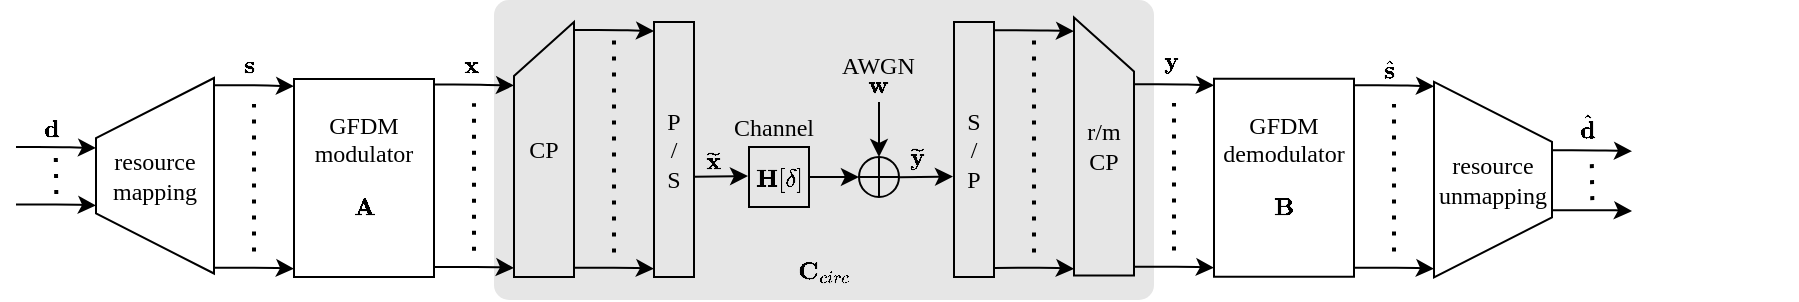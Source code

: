 <mxfile version="13.7.3" type="device"><diagram id="kgpKYQtTHZ0yAKxKKP6v" name="Page-1"><mxGraphModel dx="1106" dy="860" grid="1" gridSize="10" guides="1" tooltips="1" connect="1" arrows="1" fold="1" page="1" pageScale="1" pageWidth="850" pageHeight="1100" math="1" shadow="0"><root><mxCell id="0"/><mxCell id="1" parent="0"/><mxCell id="hkhzS2_KRgTPWEiNly8_-1" value="" style="rounded=1;whiteSpace=wrap;html=1;strokeColor=none;fillColor=#E6E6E6;arcSize=5;" parent="1" vertex="1"><mxGeometry x="260" y="180" width="330" height="150" as="geometry"/></mxCell><mxCell id="mlKEXU8RvEvhg793acPe-8" value="&lt;span style=&quot;color: rgb(0, 0, 0); font-size: 12px; font-style: normal; font-weight: 400; letter-spacing: normal; text-align: center; text-indent: 0px; text-transform: none; word-spacing: 0px; background-color: rgb(248, 249, 250); display: inline; float: none;&quot;&gt;$$\mathbf{d}$$&lt;/span&gt;" style="text;whiteSpace=wrap;html=1;fontFamily=Times New Roman;" parent="1" vertex="1"><mxGeometry x="33" y="219" width="10" height="40" as="geometry"/></mxCell><mxCell id="mlKEXU8RvEvhg793acPe-23" value="P&lt;br&gt;/&lt;br&gt;S" style="rounded=0;whiteSpace=wrap;html=1;fontFamily=Times New Roman;fillColor=none;" parent="1" vertex="1"><mxGeometry x="340" y="191" width="20" height="127.5" as="geometry"/></mxCell><mxCell id="mlKEXU8RvEvhg793acPe-68" style="edgeStyle=orthogonalEdgeStyle;rounded=0;orthogonalLoop=1;jettySize=auto;html=1;entryX=0.855;entryY=0.855;entryDx=0;entryDy=0;entryPerimeter=0;fontSize=24;fontFamily=Times New Roman;" parent="1" source="mlKEXU8RvEvhg793acPe-25" target="mlKEXU8RvEvhg793acPe-44" edge="1"><mxGeometry relative="1" as="geometry"/></mxCell><mxCell id="mlKEXU8RvEvhg793acPe-25" value="&lt;span style=&quot;&quot;&gt;$$\mathbf{H}[\delta]$$&lt;/span&gt;" style="rounded=0;whiteSpace=wrap;html=1;fontFamily=Times New Roman;fillColor=none;" parent="1" vertex="1"><mxGeometry x="387.5" y="253.5" width="30" height="30" as="geometry"/></mxCell><mxCell id="mlKEXU8RvEvhg793acPe-42" value="&lt;span style=&quot;color: rgb(0, 0, 0); font-size: 12px; font-style: normal; font-weight: 400; letter-spacing: normal; text-align: center; text-indent: 0px; text-transform: none; word-spacing: 0px; background-color: rgb(248, 249, 250); display: inline; float: none;&quot;&gt;$$\widetilde{\mathbf{y}}$$&lt;/span&gt;" style="text;whiteSpace=wrap;html=1;fontFamily=Times New Roman;" parent="1" vertex="1"><mxGeometry x="465.5" y="233.25" width="12" height="40" as="geometry"/></mxCell><mxCell id="mlKEXU8RvEvhg793acPe-44" value="" style="verticalLabelPosition=bottom;verticalAlign=top;html=1;shape=mxgraph.flowchart.or;rounded=0;direction=south;rotation=45;fontFamily=Times New Roman;fillColor=none;" parent="1" vertex="1"><mxGeometry x="442.5" y="258.5" width="20" height="20" as="geometry"/></mxCell><mxCell id="mlKEXU8RvEvhg793acPe-60" value="&lt;span style=&quot;color: rgb(0, 0, 0); font-size: 12px; font-style: normal; font-weight: 400; letter-spacing: normal; text-align: center; text-indent: 0px; text-transform: none; word-spacing: 0px; background-color: rgb(248, 249, 250); display: inline; float: none;&quot;&gt;$$\mathbf{w}$$&lt;/span&gt;" style="text;whiteSpace=wrap;html=1;fontFamily=Times New Roman;" parent="1" vertex="1"><mxGeometry x="444.5" y="196.5" width="20" height="40" as="geometry"/></mxCell><mxCell id="mlKEXU8RvEvhg793acPe-69" value="" style="endArrow=classic;html=1;fontSize=24;entryX=0.145;entryY=0.855;entryDx=0;entryDy=0;entryPerimeter=0;fontFamily=Times New Roman;" parent="1" target="mlKEXU8RvEvhg793acPe-44" edge="1"><mxGeometry width="50" height="50" relative="1" as="geometry"><mxPoint x="452.5" y="231" as="sourcePoint"/><mxPoint x="429.5" y="284.5" as="targetPoint"/></mxGeometry></mxCell><mxCell id="PncQOkQU8mbkIJzHWDiO-9" value="" style="edgeStyle=orthogonalEdgeStyle;orthogonalLoop=1;jettySize=auto;html=1;fontFamily=Times New Roman;" parent="1" edge="1"><mxGeometry relative="1" as="geometry"><mxPoint x="21" y="253.51" as="sourcePoint"/><mxPoint x="61" y="254.01" as="targetPoint"/><Array as="points"><mxPoint x="41" y="253.49"/></Array></mxGeometry></mxCell><mxCell id="PncQOkQU8mbkIJzHWDiO-10" value="" style="endArrow=none;dashed=1;html=1;dashPattern=1 3;strokeWidth=2;fontFamily=Times New Roman;" parent="1" edge="1"><mxGeometry width="50" height="50" relative="1" as="geometry"><mxPoint x="41.15" y="277.02" as="sourcePoint"/><mxPoint x="40.85" y="254.52" as="targetPoint"/></mxGeometry></mxCell><mxCell id="PncQOkQU8mbkIJzHWDiO-11" value="" style="edgeStyle=orthogonalEdgeStyle;orthogonalLoop=1;jettySize=auto;html=1;fontFamily=Times New Roman;" parent="1" edge="1"><mxGeometry relative="1" as="geometry"><mxPoint x="21" y="282.26" as="sourcePoint"/><mxPoint x="61" y="282.74" as="targetPoint"/><Array as="points"><mxPoint x="51" y="282.76"/><mxPoint x="51" y="282.76"/></Array></mxGeometry></mxCell><mxCell id="PncQOkQU8mbkIJzHWDiO-13" value="" style="edgeStyle=orthogonalEdgeStyle;orthogonalLoop=1;jettySize=auto;html=1;fontFamily=Times New Roman;" parent="1" edge="1"><mxGeometry relative="1" as="geometry"><mxPoint x="230" y="222.25" as="sourcePoint"/><mxPoint x="270" y="222.75" as="targetPoint"/><Array as="points"><mxPoint x="250" y="222.23"/></Array></mxGeometry></mxCell><mxCell id="PncQOkQU8mbkIJzHWDiO-14" value="" style="edgeStyle=orthogonalEdgeStyle;orthogonalLoop=1;jettySize=auto;html=1;fontFamily=Times New Roman;" parent="1" edge="1"><mxGeometry relative="1" as="geometry"><mxPoint x="230" y="313.52" as="sourcePoint"/><mxPoint x="270" y="314" as="targetPoint"/><Array as="points"><mxPoint x="260" y="314.02"/><mxPoint x="260" y="314.02"/></Array></mxGeometry></mxCell><mxCell id="PncQOkQU8mbkIJzHWDiO-15" value="" style="endArrow=none;dashed=1;html=1;dashPattern=1 3;strokeWidth=2;fontFamily=Times New Roman;" parent="1" edge="1"><mxGeometry width="50" height="50" relative="1" as="geometry"><mxPoint x="250" y="305.38" as="sourcePoint"/><mxPoint x="250.0" y="231.63" as="targetPoint"/></mxGeometry></mxCell><mxCell id="PncQOkQU8mbkIJzHWDiO-17" value="&lt;span&gt;CP&lt;/span&gt;" style="shape=manualInput;whiteSpace=wrap;html=1;size=27;fontFamily=Times New Roman;fillColor=none;" parent="1" vertex="1"><mxGeometry x="270" y="191" width="30" height="127.5" as="geometry"/></mxCell><mxCell id="PncQOkQU8mbkIJzHWDiO-18" value="" style="edgeStyle=orthogonalEdgeStyle;orthogonalLoop=1;jettySize=auto;html=1;fontFamily=Times New Roman;" parent="1" edge="1"><mxGeometry relative="1" as="geometry"><mxPoint x="300" y="195.03" as="sourcePoint"/><mxPoint x="340" y="195.53" as="targetPoint"/><Array as="points"><mxPoint x="320" y="195.01"/></Array></mxGeometry></mxCell><mxCell id="PncQOkQU8mbkIJzHWDiO-19" value="" style="edgeStyle=orthogonalEdgeStyle;orthogonalLoop=1;jettySize=auto;html=1;fontFamily=Times New Roman;" parent="1" edge="1"><mxGeometry relative="1" as="geometry"><mxPoint x="300" y="313.89" as="sourcePoint"/><mxPoint x="340" y="314.37" as="targetPoint"/><Array as="points"><mxPoint x="330" y="314.39"/><mxPoint x="330" y="314.39"/></Array></mxGeometry></mxCell><mxCell id="PncQOkQU8mbkIJzHWDiO-20" value="" style="endArrow=none;dashed=1;html=1;dashPattern=1 3;strokeWidth=2;fontFamily=Times New Roman;" parent="1" edge="1"><mxGeometry width="50" height="50" relative="1" as="geometry"><mxPoint x="320" y="306.25" as="sourcePoint"/><mxPoint x="320" y="198.75" as="targetPoint"/></mxGeometry></mxCell><mxCell id="PncQOkQU8mbkIJzHWDiO-28" value="S&lt;br&gt;/&lt;br&gt;P" style="rounded=0;whiteSpace=wrap;html=1;fontFamily=Times New Roman;fillColor=none;" parent="1" vertex="1"><mxGeometry x="490" y="191" width="20" height="127.5" as="geometry"/></mxCell><mxCell id="PncQOkQU8mbkIJzHWDiO-30" value="" style="edgeStyle=orthogonalEdgeStyle;orthogonalLoop=1;jettySize=auto;html=1;fontFamily=Times New Roman;" parent="1" edge="1"><mxGeometry relative="1" as="geometry"><mxPoint x="510" y="195.08" as="sourcePoint"/><mxPoint x="550" y="195.58" as="targetPoint"/><Array as="points"><mxPoint x="530" y="195.06"/></Array></mxGeometry></mxCell><mxCell id="PncQOkQU8mbkIJzHWDiO-31" value="" style="edgeStyle=orthogonalEdgeStyle;orthogonalLoop=1;jettySize=auto;html=1;fontFamily=Times New Roman;" parent="1" edge="1"><mxGeometry relative="1" as="geometry"><mxPoint x="510" y="313.94" as="sourcePoint"/><mxPoint x="550" y="314.42" as="targetPoint"/><Array as="points"><mxPoint x="540" y="314.44"/><mxPoint x="540" y="314.44"/></Array></mxGeometry></mxCell><mxCell id="PncQOkQU8mbkIJzHWDiO-32" value="" style="endArrow=none;dashed=1;html=1;dashPattern=1 3;strokeWidth=2;fontFamily=Times New Roman;" parent="1" edge="1"><mxGeometry width="50" height="50" relative="1" as="geometry"><mxPoint x="530" y="306.3" as="sourcePoint"/><mxPoint x="530" y="198.8" as="targetPoint"/></mxGeometry></mxCell><mxCell id="PncQOkQU8mbkIJzHWDiO-33" value="&lt;span&gt;r/m&lt;br&gt;CP&lt;/span&gt;" style="shape=manualInput;whiteSpace=wrap;html=1;size=27;flipH=1;fontFamily=Times New Roman;fillColor=none;" parent="1" vertex="1"><mxGeometry x="550" y="188.75" width="30" height="129" as="geometry"/></mxCell><mxCell id="PncQOkQU8mbkIJzHWDiO-34" value="" style="edgeStyle=orthogonalEdgeStyle;orthogonalLoop=1;jettySize=auto;html=1;fontFamily=Times New Roman;" parent="1" edge="1"><mxGeometry relative="1" as="geometry"><mxPoint x="580" y="222.14" as="sourcePoint"/><mxPoint x="620" y="222.64" as="targetPoint"/><Array as="points"><mxPoint x="600" y="222.12"/></Array></mxGeometry></mxCell><mxCell id="PncQOkQU8mbkIJzHWDiO-35" value="" style="edgeStyle=orthogonalEdgeStyle;orthogonalLoop=1;jettySize=auto;html=1;fontFamily=Times New Roman;" parent="1" edge="1"><mxGeometry relative="1" as="geometry"><mxPoint x="580" y="313.41" as="sourcePoint"/><mxPoint x="620" y="313.89" as="targetPoint"/><Array as="points"><mxPoint x="610" y="313.91"/><mxPoint x="610" y="313.91"/></Array></mxGeometry></mxCell><mxCell id="PncQOkQU8mbkIJzHWDiO-36" value="" style="endArrow=none;dashed=1;html=1;dashPattern=1 3;strokeWidth=2;fontFamily=Times New Roman;" parent="1" edge="1"><mxGeometry width="50" height="50" relative="1" as="geometry"><mxPoint x="600" y="305.27" as="sourcePoint"/><mxPoint x="600" y="231.52" as="targetPoint"/></mxGeometry></mxCell><mxCell id="PncQOkQU8mbkIJzHWDiO-46" value="" style="edgeStyle=orthogonalEdgeStyle;orthogonalLoop=1;jettySize=auto;html=1;fontFamily=Times New Roman;" parent="1" edge="1"><mxGeometry relative="1" as="geometry"><mxPoint x="789" y="255.07" as="sourcePoint"/><mxPoint x="829" y="255.57" as="targetPoint"/><Array as="points"><mxPoint x="809" y="255.57"/></Array></mxGeometry></mxCell><mxCell id="PncQOkQU8mbkIJzHWDiO-47" value="" style="endArrow=none;dashed=1;html=1;dashPattern=1 3;strokeWidth=2;fontFamily=Times New Roman;" parent="1" edge="1"><mxGeometry width="50" height="50" relative="1" as="geometry"><mxPoint x="809.15" y="280.07" as="sourcePoint"/><mxPoint x="808.85" y="257.57" as="targetPoint"/></mxGeometry></mxCell><mxCell id="PncQOkQU8mbkIJzHWDiO-48" value="" style="edgeStyle=orthogonalEdgeStyle;orthogonalLoop=1;jettySize=auto;html=1;fontFamily=Times New Roman;" parent="1" edge="1"><mxGeometry relative="1" as="geometry"><mxPoint x="789" y="285.07" as="sourcePoint"/><mxPoint x="829" y="285.55" as="targetPoint"/><Array as="points"><mxPoint x="819" y="285.57"/><mxPoint x="819" y="285.57"/></Array></mxGeometry></mxCell><mxCell id="PncQOkQU8mbkIJzHWDiO-49" value="&lt;span style=&quot;color: rgb(0, 0, 0); font-size: 12px; font-style: normal; font-weight: 400; letter-spacing: normal; text-align: center; text-indent: 0px; text-transform: none; word-spacing: 0px; background-color: rgb(248, 249, 250); display: inline; float: none;&quot;&gt;$$\hat{\mathbf{d}}$$&lt;/span&gt;" style="text;whiteSpace=wrap;html=1;fontFamily=Times New Roman;" parent="1" vertex="1"><mxGeometry x="801.15" y="217.06" width="20" height="40" as="geometry"/></mxCell><mxCell id="PncQOkQU8mbkIJzHWDiO-51" value="&lt;span style=&quot;color: rgb(0, 0, 0); font-size: 12px; font-style: normal; font-weight: 400; letter-spacing: normal; text-align: center; text-indent: 0px; text-transform: none; word-spacing: 0px; background-color: rgb(248, 249, 250); display: inline; float: none;&quot;&gt;$$\widetilde{\mathbf{x}}$$&lt;/span&gt;" style="text;whiteSpace=wrap;html=1;fontFamily=Times New Roman;" parent="1" vertex="1"><mxGeometry x="364" y="235.25" width="12" height="40" as="geometry"/></mxCell><mxCell id="PncQOkQU8mbkIJzHWDiO-52" value="&lt;span style=&quot;color: rgb(0, 0, 0); font-size: 12px; font-style: normal; font-weight: 400; letter-spacing: normal; text-align: center; text-indent: 0px; text-transform: none; word-spacing: 0px; display: inline; float: none;&quot;&gt;Channel&lt;/span&gt;" style="text;whiteSpace=wrap;html=1;fontFamily=Times New Roman;labelBackgroundColor=none;" parent="1" vertex="1"><mxGeometry x="378" y="230" width="49" height="20" as="geometry"/></mxCell><mxCell id="PncQOkQU8mbkIJzHWDiO-53" value="&lt;span style=&quot;color: rgb(0, 0, 0); font-size: 12px; font-style: normal; font-weight: 400; letter-spacing: normal; text-align: center; text-indent: 0px; text-transform: none; word-spacing: 0px; background-color: rgb(248, 249, 250); display: inline; float: none;&quot;&gt;$${\mathbf{x}}$$&lt;/span&gt;" style="text;whiteSpace=wrap;html=1;fontFamily=Times New Roman;" parent="1" vertex="1"><mxGeometry x="243" y="186.5" width="12" height="40" as="geometry"/></mxCell><mxCell id="PncQOkQU8mbkIJzHWDiO-54" value="&lt;span style=&quot;color: rgb(0, 0, 0); font-size: 12px; font-style: normal; font-weight: 400; letter-spacing: normal; text-align: center; text-indent: 0px; text-transform: none; word-spacing: 0px; background-color: rgb(248, 249, 250); display: inline; float: none;&quot;&gt;$${\mathbf{y}}$$&lt;/span&gt;" style="text;whiteSpace=wrap;html=1;fontFamily=Times New Roman;" parent="1" vertex="1"><mxGeometry x="593" y="185" width="12" height="40" as="geometry"/></mxCell><mxCell id="PncQOkQU8mbkIJzHWDiO-57" value="&lt;span style=&quot;color: rgb(0, 0, 0); font-size: 12px; font-style: normal; font-weight: 400; letter-spacing: normal; text-align: center; text-indent: 0px; text-transform: none; word-spacing: 0px; background-color: rgb(248, 249, 250); display: inline; float: none;&quot;&gt;$${\mathbf{s}}$$&lt;/span&gt;" style="text;whiteSpace=wrap;html=1;fontFamily=Times New Roman;" parent="1" vertex="1"><mxGeometry x="133" y="186.5" width="12" height="40" as="geometry"/></mxCell><mxCell id="PncQOkQU8mbkIJzHWDiO-63" value="" style="endArrow=classic;html=1;fontFamily=Times New Roman;" parent="1" edge="1"><mxGeometry width="50" height="50" relative="1" as="geometry"><mxPoint x="360" y="268.38" as="sourcePoint"/><mxPoint x="387" y="268" as="targetPoint"/></mxGeometry></mxCell><mxCell id="PncQOkQU8mbkIJzHWDiO-64" value="" style="endArrow=classic;html=1;fontFamily=Times New Roman;" parent="1" edge="1"><mxGeometry width="50" height="50" relative="1" as="geometry"><mxPoint x="462.5" y="268.65" as="sourcePoint"/><mxPoint x="489.5" y="268.27" as="targetPoint"/></mxGeometry></mxCell><mxCell id="PncQOkQU8mbkIJzHWDiO-65" value="&lt;span style=&quot;color: rgb(0, 0, 0); font-size: 12px; font-style: normal; font-weight: 400; letter-spacing: normal; text-align: center; text-indent: 0px; text-transform: none; word-spacing: 0px; display: inline; float: none;&quot;&gt;AWGN&lt;/span&gt;" style="text;whiteSpace=wrap;html=1;fontFamily=Times New Roman;labelBackgroundColor=none;" parent="1" vertex="1"><mxGeometry x="432" y="198.5" width="39" height="20" as="geometry"/></mxCell><mxCell id="Cc_f6WfauAv7iF329zKP-2" value="GFDM&lt;br&gt;modulator&lt;br&gt;$$\mathbf{A}$$" style="rounded=0;whiteSpace=wrap;html=1;fontFamily=Times New Roman;fillColor=none;" parent="1" vertex="1"><mxGeometry x="160" y="219.5" width="70" height="99" as="geometry"/></mxCell><mxCell id="Cc_f6WfauAv7iF329zKP-3" value="" style="edgeStyle=orthogonalEdgeStyle;orthogonalLoop=1;jettySize=auto;html=1;fontFamily=Times New Roman;" parent="1" edge="1"><mxGeometry relative="1" as="geometry"><mxPoint x="120" y="222.63" as="sourcePoint"/><mxPoint x="160" y="223.13" as="targetPoint"/><Array as="points"><mxPoint x="140" y="222.61"/></Array></mxGeometry></mxCell><mxCell id="Cc_f6WfauAv7iF329zKP-4" value="" style="edgeStyle=orthogonalEdgeStyle;orthogonalLoop=1;jettySize=auto;html=1;fontFamily=Times New Roman;" parent="1" edge="1"><mxGeometry relative="1" as="geometry"><mxPoint x="120" y="313.9" as="sourcePoint"/><mxPoint x="160" y="314.38" as="targetPoint"/><Array as="points"><mxPoint x="150" y="314.4"/><mxPoint x="150" y="314.4"/></Array></mxGeometry></mxCell><mxCell id="Cc_f6WfauAv7iF329zKP-5" value="" style="endArrow=none;dashed=1;html=1;dashPattern=1 3;strokeWidth=2;fontFamily=Times New Roman;" parent="1" edge="1"><mxGeometry width="50" height="50" relative="1" as="geometry"><mxPoint x="140" y="305.76" as="sourcePoint"/><mxPoint x="140" y="232.01" as="targetPoint"/></mxGeometry></mxCell><mxCell id="Cc_f6WfauAv7iF329zKP-7" value="resource&lt;br&gt;mapping" style="shape=trapezoid;perimeter=trapezoidPerimeter;whiteSpace=wrap;html=1;fixedSize=1;fillColor=none;rotation=0;fontFamily=Times New Roman;labelPosition=center;verticalLabelPosition=middle;align=center;verticalAlign=middle;direction=north;size=30.01;" parent="1" vertex="1"><mxGeometry x="61" y="219" width="59" height="97.75" as="geometry"/></mxCell><mxCell id="Cc_f6WfauAv7iF329zKP-11" value="GFDM&lt;br&gt;demodulator&lt;br&gt;$$\mathbf{B}$$" style="rounded=0;whiteSpace=wrap;html=1;fontFamily=Times New Roman;fillColor=none;" parent="1" vertex="1"><mxGeometry x="620" y="219.37" width="70" height="99" as="geometry"/></mxCell><mxCell id="Cc_f6WfauAv7iF329zKP-12" value="resource&lt;br&gt;unmapping" style="shape=trapezoid;perimeter=trapezoidPerimeter;whiteSpace=wrap;html=1;fixedSize=1;fillColor=none;rotation=0;fontFamily=Times New Roman;labelPosition=center;verticalLabelPosition=middle;align=center;verticalAlign=middle;direction=south;size=30.01;horizontal=1;" parent="1" vertex="1"><mxGeometry x="730" y="220.95" width="59" height="97.75" as="geometry"/></mxCell><mxCell id="Cc_f6WfauAv7iF329zKP-13" value="" style="edgeStyle=orthogonalEdgeStyle;orthogonalLoop=1;jettySize=auto;html=1;fontFamily=Times New Roman;" parent="1" edge="1"><mxGeometry relative="1" as="geometry"><mxPoint x="690" y="222.64" as="sourcePoint"/><mxPoint x="730" y="223.14" as="targetPoint"/><Array as="points"><mxPoint x="710" y="222.62"/></Array></mxGeometry></mxCell><mxCell id="Cc_f6WfauAv7iF329zKP-14" value="" style="edgeStyle=orthogonalEdgeStyle;orthogonalLoop=1;jettySize=auto;html=1;fontFamily=Times New Roman;" parent="1" edge="1"><mxGeometry relative="1" as="geometry"><mxPoint x="690" y="313.91" as="sourcePoint"/><mxPoint x="730" y="314.39" as="targetPoint"/><Array as="points"><mxPoint x="720" y="314.41"/><mxPoint x="720" y="314.41"/></Array></mxGeometry></mxCell><mxCell id="Cc_f6WfauAv7iF329zKP-15" value="" style="endArrow=none;dashed=1;html=1;dashPattern=1 3;strokeWidth=2;fontFamily=Times New Roman;" parent="1" edge="1"><mxGeometry width="50" height="50" relative="1" as="geometry"><mxPoint x="710" y="305.77" as="sourcePoint"/><mxPoint x="710" y="232.02" as="targetPoint"/></mxGeometry></mxCell><mxCell id="Cc_f6WfauAv7iF329zKP-17" value="&lt;span style=&quot;color: rgb(0 , 0 , 0) ; font-size: 12px ; font-style: normal ; font-weight: 400 ; letter-spacing: normal ; text-align: center ; text-indent: 0px ; text-transform: none ; word-spacing: 0px ; background-color: rgb(248 , 249 , 250) ; display: inline ; float: none&quot;&gt;$$\hat{\mathbf{s}}$$&lt;/span&gt;" style="text;whiteSpace=wrap;html=1;fontFamily=Times New Roman;" parent="1" vertex="1"><mxGeometry x="703" y="188.5" width="20" height="40" as="geometry"/></mxCell><mxCell id="hkhzS2_KRgTPWEiNly8_-2" value="&lt;span style=&quot;color: rgb(0 , 0 , 0) ; font-size: 12px ; font-style: normal ; font-weight: 400 ; letter-spacing: normal ; text-indent: 0px ; text-transform: none ; word-spacing: 0px ; background-color: rgb(248 , 249 , 250) ; display: inline ; float: none&quot;&gt;$${\mathbf{C}_{circ}}$$&lt;/span&gt;" style="text;whiteSpace=wrap;html=1;fontFamily=Times New Roman;align=center;" parent="1" vertex="1"><mxGeometry x="407.75" y="290" width="34.5" height="40" as="geometry"/></mxCell></root></mxGraphModel></diagram></mxfile>